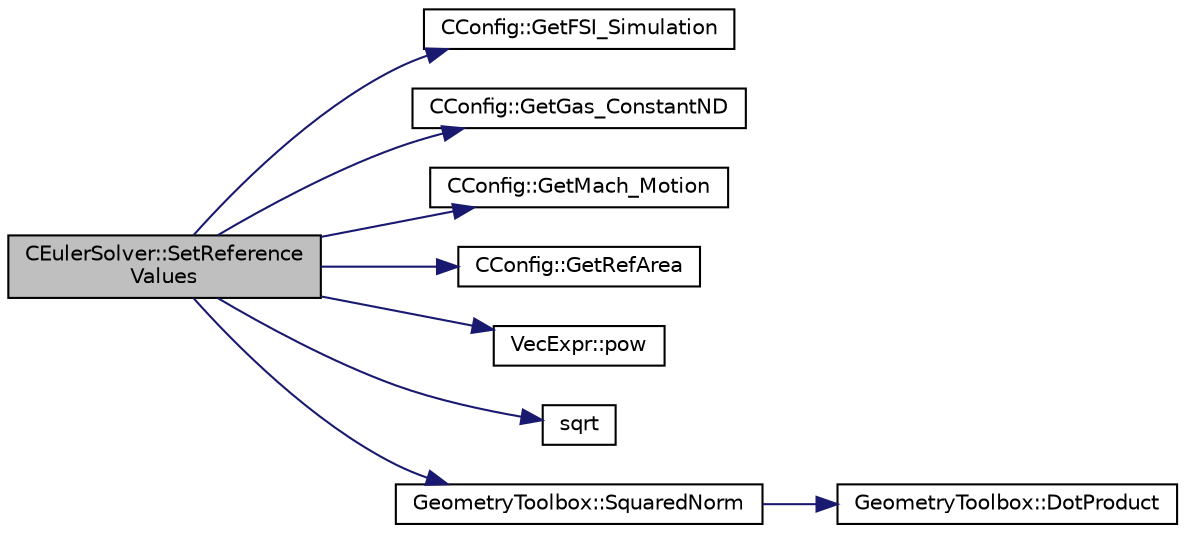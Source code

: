 digraph "CEulerSolver::SetReferenceValues"
{
 // LATEX_PDF_SIZE
  edge [fontname="Helvetica",fontsize="10",labelfontname="Helvetica",labelfontsize="10"];
  node [fontname="Helvetica",fontsize="10",shape=record];
  rankdir="LR";
  Node1 [label="CEulerSolver::SetReference\lValues",height=0.2,width=0.4,color="black", fillcolor="grey75", style="filled", fontcolor="black",tooltip="Set reference values for pressure, forces, etc."];
  Node1 -> Node2 [color="midnightblue",fontsize="10",style="solid",fontname="Helvetica"];
  Node2 [label="CConfig::GetFSI_Simulation",height=0.2,width=0.4,color="black", fillcolor="white", style="filled",URL="$classCConfig.html#ab3fdf060d59e990ed2e9418e8df56ad7",tooltip="Check if the simulation we are running is a FSI simulation."];
  Node1 -> Node3 [color="midnightblue",fontsize="10",style="solid",fontname="Helvetica"];
  Node3 [label="CConfig::GetGas_ConstantND",height=0.2,width=0.4,color="black", fillcolor="white", style="filled",URL="$classCConfig.html#a1431ababf767a9f74ff74fe9ef647957",tooltip="Get the value of specific gas constant."];
  Node1 -> Node4 [color="midnightblue",fontsize="10",style="solid",fontname="Helvetica"];
  Node4 [label="CConfig::GetMach_Motion",height=0.2,width=0.4,color="black", fillcolor="white", style="filled",URL="$classCConfig.html#a5442ec644c8d291d3e07c158ba5d54a4",tooltip="Get the mach number based on the mesh velocity and freestream quantities."];
  Node1 -> Node5 [color="midnightblue",fontsize="10",style="solid",fontname="Helvetica"];
  Node5 [label="CConfig::GetRefArea",height=0.2,width=0.4,color="black", fillcolor="white", style="filled",URL="$classCConfig.html#a515e35504ab34bf25d222e377f3b4c81",tooltip="Get the reference area for non dimensional coefficient computation. If the value from the is 0 then,..."];
  Node1 -> Node6 [color="midnightblue",fontsize="10",style="solid",fontname="Helvetica"];
  Node6 [label="VecExpr::pow",height=0.2,width=0.4,color="black", fillcolor="white", style="filled",URL="$group__VecExpr.html#ga7fb255e1f2a1773d3cc6ff7bee1aadd2",tooltip=" "];
  Node1 -> Node7 [color="midnightblue",fontsize="10",style="solid",fontname="Helvetica"];
  Node7 [label="sqrt",height=0.2,width=0.4,color="black", fillcolor="white", style="filled",URL="$group__SIMD.html#ga54a1925ab40fb4249ea255072520de35",tooltip=" "];
  Node1 -> Node8 [color="midnightblue",fontsize="10",style="solid",fontname="Helvetica"];
  Node8 [label="GeometryToolbox::SquaredNorm",height=0.2,width=0.4,color="black", fillcolor="white", style="filled",URL="$group__GeometryToolbox.html#ga98c9b9314cc6352c9bba49b8cfb4b056",tooltip=" "];
  Node8 -> Node9 [color="midnightblue",fontsize="10",style="solid",fontname="Helvetica"];
  Node9 [label="GeometryToolbox::DotProduct",height=0.2,width=0.4,color="black", fillcolor="white", style="filled",URL="$group__GeometryToolbox.html#ga7ec3e1e20fab73dbf0159fe38492cc89",tooltip=" "];
}
